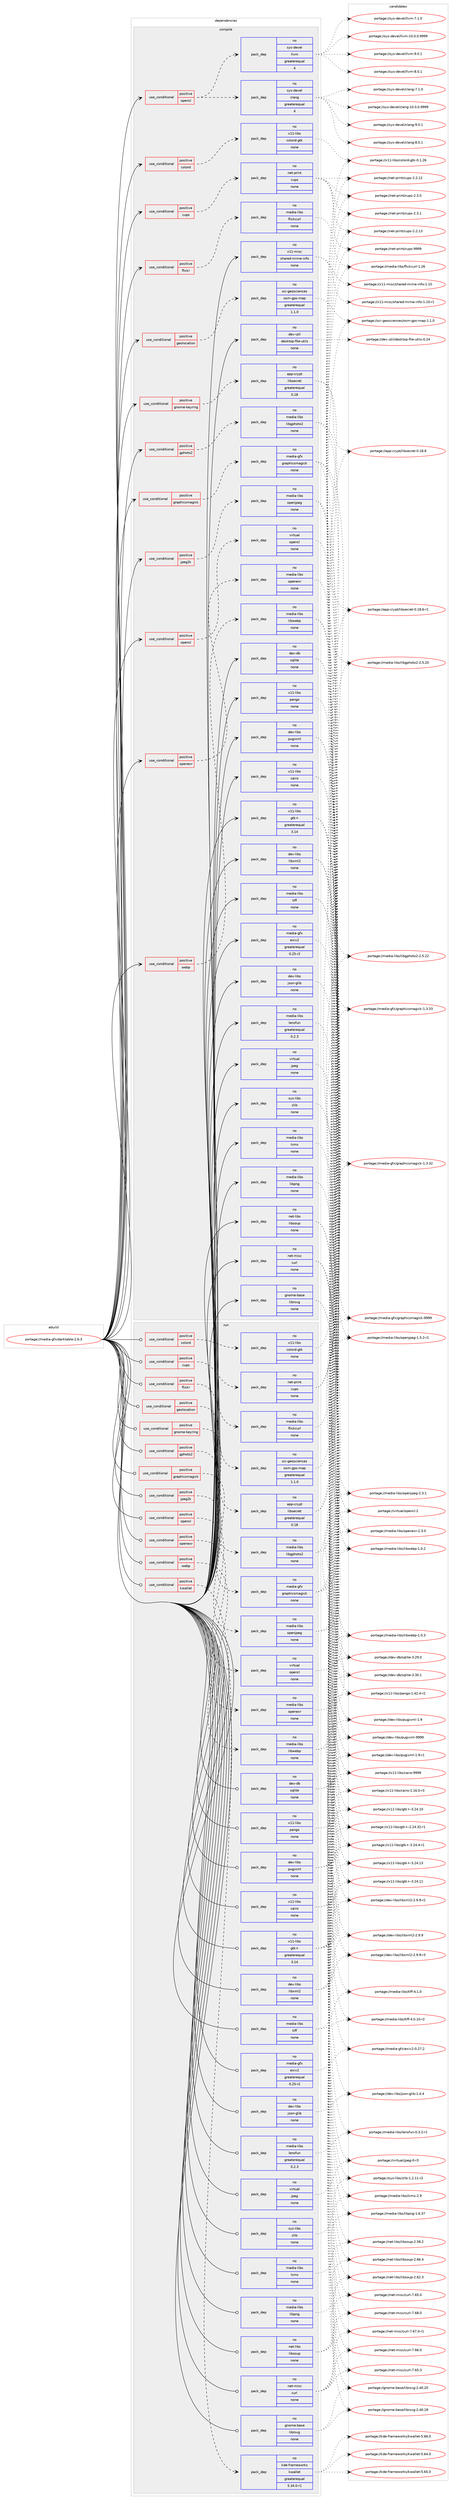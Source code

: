 digraph prolog {

# *************
# Graph options
# *************

newrank=true;
concentrate=true;
compound=true;
graph [rankdir=LR,fontname=Helvetica,fontsize=10,ranksep=1.5];#, ranksep=2.5, nodesep=0.2];
edge  [arrowhead=vee];
node  [fontname=Helvetica,fontsize=10];

# **********
# The ebuild
# **********

subgraph cluster_leftcol {
color=gray;
rank=same;
label=<<i>ebuild</i>>;
id [label="portage://media-gfx/darktable-2.6.3", color=red, width=4, href="../media-gfx/darktable-2.6.3.svg"];
}

# ****************
# The dependencies
# ****************

subgraph cluster_midcol {
color=gray;
label=<<i>dependencies</i>>;
subgraph cluster_compile {
fillcolor="#eeeeee";
style=filled;
label=<<i>compile</i>>;
subgraph cond51896 {
dependency226321 [label=<<TABLE BORDER="0" CELLBORDER="1" CELLSPACING="0" CELLPADDING="4"><TR><TD ROWSPAN="3" CELLPADDING="10">use_conditional</TD></TR><TR><TD>positive</TD></TR><TR><TD>colord</TD></TR></TABLE>>, shape=none, color=red];
subgraph pack170991 {
dependency226322 [label=<<TABLE BORDER="0" CELLBORDER="1" CELLSPACING="0" CELLPADDING="4" WIDTH="220"><TR><TD ROWSPAN="6" CELLPADDING="30">pack_dep</TD></TR><TR><TD WIDTH="110">no</TD></TR><TR><TD>x11-libs</TD></TR><TR><TD>colord-gtk</TD></TR><TR><TD>none</TD></TR><TR><TD></TD></TR></TABLE>>, shape=none, color=blue];
}
dependency226321:e -> dependency226322:w [weight=20,style="dashed",arrowhead="vee"];
}
id:e -> dependency226321:w [weight=20,style="solid",arrowhead="vee"];
subgraph cond51897 {
dependency226323 [label=<<TABLE BORDER="0" CELLBORDER="1" CELLSPACING="0" CELLPADDING="4"><TR><TD ROWSPAN="3" CELLPADDING="10">use_conditional</TD></TR><TR><TD>positive</TD></TR><TR><TD>cups</TD></TR></TABLE>>, shape=none, color=red];
subgraph pack170992 {
dependency226324 [label=<<TABLE BORDER="0" CELLBORDER="1" CELLSPACING="0" CELLPADDING="4" WIDTH="220"><TR><TD ROWSPAN="6" CELLPADDING="30">pack_dep</TD></TR><TR><TD WIDTH="110">no</TD></TR><TR><TD>net-print</TD></TR><TR><TD>cups</TD></TR><TR><TD>none</TD></TR><TR><TD></TD></TR></TABLE>>, shape=none, color=blue];
}
dependency226323:e -> dependency226324:w [weight=20,style="dashed",arrowhead="vee"];
}
id:e -> dependency226323:w [weight=20,style="solid",arrowhead="vee"];
subgraph cond51898 {
dependency226325 [label=<<TABLE BORDER="0" CELLBORDER="1" CELLSPACING="0" CELLPADDING="4"><TR><TD ROWSPAN="3" CELLPADDING="10">use_conditional</TD></TR><TR><TD>positive</TD></TR><TR><TD>flickr</TD></TR></TABLE>>, shape=none, color=red];
subgraph pack170993 {
dependency226326 [label=<<TABLE BORDER="0" CELLBORDER="1" CELLSPACING="0" CELLPADDING="4" WIDTH="220"><TR><TD ROWSPAN="6" CELLPADDING="30">pack_dep</TD></TR><TR><TD WIDTH="110">no</TD></TR><TR><TD>media-libs</TD></TR><TR><TD>flickcurl</TD></TR><TR><TD>none</TD></TR><TR><TD></TD></TR></TABLE>>, shape=none, color=blue];
}
dependency226325:e -> dependency226326:w [weight=20,style="dashed",arrowhead="vee"];
}
id:e -> dependency226325:w [weight=20,style="solid",arrowhead="vee"];
subgraph cond51899 {
dependency226327 [label=<<TABLE BORDER="0" CELLBORDER="1" CELLSPACING="0" CELLPADDING="4"><TR><TD ROWSPAN="3" CELLPADDING="10">use_conditional</TD></TR><TR><TD>positive</TD></TR><TR><TD>geolocation</TD></TR></TABLE>>, shape=none, color=red];
subgraph pack170994 {
dependency226328 [label=<<TABLE BORDER="0" CELLBORDER="1" CELLSPACING="0" CELLPADDING="4" WIDTH="220"><TR><TD ROWSPAN="6" CELLPADDING="30">pack_dep</TD></TR><TR><TD WIDTH="110">no</TD></TR><TR><TD>sci-geosciences</TD></TR><TR><TD>osm-gps-map</TD></TR><TR><TD>greaterequal</TD></TR><TR><TD>1.1.0</TD></TR></TABLE>>, shape=none, color=blue];
}
dependency226327:e -> dependency226328:w [weight=20,style="dashed",arrowhead="vee"];
}
id:e -> dependency226327:w [weight=20,style="solid",arrowhead="vee"];
subgraph cond51900 {
dependency226329 [label=<<TABLE BORDER="0" CELLBORDER="1" CELLSPACING="0" CELLPADDING="4"><TR><TD ROWSPAN="3" CELLPADDING="10">use_conditional</TD></TR><TR><TD>positive</TD></TR><TR><TD>gnome-keyring</TD></TR></TABLE>>, shape=none, color=red];
subgraph pack170995 {
dependency226330 [label=<<TABLE BORDER="0" CELLBORDER="1" CELLSPACING="0" CELLPADDING="4" WIDTH="220"><TR><TD ROWSPAN="6" CELLPADDING="30">pack_dep</TD></TR><TR><TD WIDTH="110">no</TD></TR><TR><TD>app-crypt</TD></TR><TR><TD>libsecret</TD></TR><TR><TD>greaterequal</TD></TR><TR><TD>0.18</TD></TR></TABLE>>, shape=none, color=blue];
}
dependency226329:e -> dependency226330:w [weight=20,style="dashed",arrowhead="vee"];
}
id:e -> dependency226329:w [weight=20,style="solid",arrowhead="vee"];
subgraph cond51901 {
dependency226331 [label=<<TABLE BORDER="0" CELLBORDER="1" CELLSPACING="0" CELLPADDING="4"><TR><TD ROWSPAN="3" CELLPADDING="10">use_conditional</TD></TR><TR><TD>positive</TD></TR><TR><TD>gphoto2</TD></TR></TABLE>>, shape=none, color=red];
subgraph pack170996 {
dependency226332 [label=<<TABLE BORDER="0" CELLBORDER="1" CELLSPACING="0" CELLPADDING="4" WIDTH="220"><TR><TD ROWSPAN="6" CELLPADDING="30">pack_dep</TD></TR><TR><TD WIDTH="110">no</TD></TR><TR><TD>media-libs</TD></TR><TR><TD>libgphoto2</TD></TR><TR><TD>none</TD></TR><TR><TD></TD></TR></TABLE>>, shape=none, color=blue];
}
dependency226331:e -> dependency226332:w [weight=20,style="dashed",arrowhead="vee"];
}
id:e -> dependency226331:w [weight=20,style="solid",arrowhead="vee"];
subgraph cond51902 {
dependency226333 [label=<<TABLE BORDER="0" CELLBORDER="1" CELLSPACING="0" CELLPADDING="4"><TR><TD ROWSPAN="3" CELLPADDING="10">use_conditional</TD></TR><TR><TD>positive</TD></TR><TR><TD>graphicsmagick</TD></TR></TABLE>>, shape=none, color=red];
subgraph pack170997 {
dependency226334 [label=<<TABLE BORDER="0" CELLBORDER="1" CELLSPACING="0" CELLPADDING="4" WIDTH="220"><TR><TD ROWSPAN="6" CELLPADDING="30">pack_dep</TD></TR><TR><TD WIDTH="110">no</TD></TR><TR><TD>media-gfx</TD></TR><TR><TD>graphicsmagick</TD></TR><TR><TD>none</TD></TR><TR><TD></TD></TR></TABLE>>, shape=none, color=blue];
}
dependency226333:e -> dependency226334:w [weight=20,style="dashed",arrowhead="vee"];
}
id:e -> dependency226333:w [weight=20,style="solid",arrowhead="vee"];
subgraph cond51903 {
dependency226335 [label=<<TABLE BORDER="0" CELLBORDER="1" CELLSPACING="0" CELLPADDING="4"><TR><TD ROWSPAN="3" CELLPADDING="10">use_conditional</TD></TR><TR><TD>positive</TD></TR><TR><TD>jpeg2k</TD></TR></TABLE>>, shape=none, color=red];
subgraph pack170998 {
dependency226336 [label=<<TABLE BORDER="0" CELLBORDER="1" CELLSPACING="0" CELLPADDING="4" WIDTH="220"><TR><TD ROWSPAN="6" CELLPADDING="30">pack_dep</TD></TR><TR><TD WIDTH="110">no</TD></TR><TR><TD>media-libs</TD></TR><TR><TD>openjpeg</TD></TR><TR><TD>none</TD></TR><TR><TD></TD></TR></TABLE>>, shape=none, color=blue];
}
dependency226335:e -> dependency226336:w [weight=20,style="dashed",arrowhead="vee"];
}
id:e -> dependency226335:w [weight=20,style="solid",arrowhead="vee"];
subgraph cond51904 {
dependency226337 [label=<<TABLE BORDER="0" CELLBORDER="1" CELLSPACING="0" CELLPADDING="4"><TR><TD ROWSPAN="3" CELLPADDING="10">use_conditional</TD></TR><TR><TD>positive</TD></TR><TR><TD>opencl</TD></TR></TABLE>>, shape=none, color=red];
subgraph pack170999 {
dependency226338 [label=<<TABLE BORDER="0" CELLBORDER="1" CELLSPACING="0" CELLPADDING="4" WIDTH="220"><TR><TD ROWSPAN="6" CELLPADDING="30">pack_dep</TD></TR><TR><TD WIDTH="110">no</TD></TR><TR><TD>sys-devel</TD></TR><TR><TD>clang</TD></TR><TR><TD>greaterequal</TD></TR><TR><TD>4</TD></TR></TABLE>>, shape=none, color=blue];
}
dependency226337:e -> dependency226338:w [weight=20,style="dashed",arrowhead="vee"];
subgraph pack171000 {
dependency226339 [label=<<TABLE BORDER="0" CELLBORDER="1" CELLSPACING="0" CELLPADDING="4" WIDTH="220"><TR><TD ROWSPAN="6" CELLPADDING="30">pack_dep</TD></TR><TR><TD WIDTH="110">no</TD></TR><TR><TD>sys-devel</TD></TR><TR><TD>llvm</TD></TR><TR><TD>greaterequal</TD></TR><TR><TD>4</TD></TR></TABLE>>, shape=none, color=blue];
}
dependency226337:e -> dependency226339:w [weight=20,style="dashed",arrowhead="vee"];
}
id:e -> dependency226337:w [weight=20,style="solid",arrowhead="vee"];
subgraph cond51905 {
dependency226340 [label=<<TABLE BORDER="0" CELLBORDER="1" CELLSPACING="0" CELLPADDING="4"><TR><TD ROWSPAN="3" CELLPADDING="10">use_conditional</TD></TR><TR><TD>positive</TD></TR><TR><TD>opencl</TD></TR></TABLE>>, shape=none, color=red];
subgraph pack171001 {
dependency226341 [label=<<TABLE BORDER="0" CELLBORDER="1" CELLSPACING="0" CELLPADDING="4" WIDTH="220"><TR><TD ROWSPAN="6" CELLPADDING="30">pack_dep</TD></TR><TR><TD WIDTH="110">no</TD></TR><TR><TD>virtual</TD></TR><TR><TD>opencl</TD></TR><TR><TD>none</TD></TR><TR><TD></TD></TR></TABLE>>, shape=none, color=blue];
}
dependency226340:e -> dependency226341:w [weight=20,style="dashed",arrowhead="vee"];
}
id:e -> dependency226340:w [weight=20,style="solid",arrowhead="vee"];
subgraph cond51906 {
dependency226342 [label=<<TABLE BORDER="0" CELLBORDER="1" CELLSPACING="0" CELLPADDING="4"><TR><TD ROWSPAN="3" CELLPADDING="10">use_conditional</TD></TR><TR><TD>positive</TD></TR><TR><TD>openexr</TD></TR></TABLE>>, shape=none, color=red];
subgraph pack171002 {
dependency226343 [label=<<TABLE BORDER="0" CELLBORDER="1" CELLSPACING="0" CELLPADDING="4" WIDTH="220"><TR><TD ROWSPAN="6" CELLPADDING="30">pack_dep</TD></TR><TR><TD WIDTH="110">no</TD></TR><TR><TD>media-libs</TD></TR><TR><TD>openexr</TD></TR><TR><TD>none</TD></TR><TR><TD></TD></TR></TABLE>>, shape=none, color=blue];
}
dependency226342:e -> dependency226343:w [weight=20,style="dashed",arrowhead="vee"];
}
id:e -> dependency226342:w [weight=20,style="solid",arrowhead="vee"];
subgraph cond51907 {
dependency226344 [label=<<TABLE BORDER="0" CELLBORDER="1" CELLSPACING="0" CELLPADDING="4"><TR><TD ROWSPAN="3" CELLPADDING="10">use_conditional</TD></TR><TR><TD>positive</TD></TR><TR><TD>webp</TD></TR></TABLE>>, shape=none, color=red];
subgraph pack171003 {
dependency226345 [label=<<TABLE BORDER="0" CELLBORDER="1" CELLSPACING="0" CELLPADDING="4" WIDTH="220"><TR><TD ROWSPAN="6" CELLPADDING="30">pack_dep</TD></TR><TR><TD WIDTH="110">no</TD></TR><TR><TD>media-libs</TD></TR><TR><TD>libwebp</TD></TR><TR><TD>none</TD></TR><TR><TD></TD></TR></TABLE>>, shape=none, color=blue];
}
dependency226344:e -> dependency226345:w [weight=20,style="dashed",arrowhead="vee"];
}
id:e -> dependency226344:w [weight=20,style="solid",arrowhead="vee"];
subgraph pack171004 {
dependency226346 [label=<<TABLE BORDER="0" CELLBORDER="1" CELLSPACING="0" CELLPADDING="4" WIDTH="220"><TR><TD ROWSPAN="6" CELLPADDING="30">pack_dep</TD></TR><TR><TD WIDTH="110">no</TD></TR><TR><TD>dev-db</TD></TR><TR><TD>sqlite</TD></TR><TR><TD>none</TD></TR><TR><TD></TD></TR></TABLE>>, shape=none, color=blue];
}
id:e -> dependency226346:w [weight=20,style="solid",arrowhead="vee"];
subgraph pack171005 {
dependency226347 [label=<<TABLE BORDER="0" CELLBORDER="1" CELLSPACING="0" CELLPADDING="4" WIDTH="220"><TR><TD ROWSPAN="6" CELLPADDING="30">pack_dep</TD></TR><TR><TD WIDTH="110">no</TD></TR><TR><TD>dev-libs</TD></TR><TR><TD>json-glib</TD></TR><TR><TD>none</TD></TR><TR><TD></TD></TR></TABLE>>, shape=none, color=blue];
}
id:e -> dependency226347:w [weight=20,style="solid",arrowhead="vee"];
subgraph pack171006 {
dependency226348 [label=<<TABLE BORDER="0" CELLBORDER="1" CELLSPACING="0" CELLPADDING="4" WIDTH="220"><TR><TD ROWSPAN="6" CELLPADDING="30">pack_dep</TD></TR><TR><TD WIDTH="110">no</TD></TR><TR><TD>dev-libs</TD></TR><TR><TD>libxml2</TD></TR><TR><TD>none</TD></TR><TR><TD></TD></TR></TABLE>>, shape=none, color=blue];
}
id:e -> dependency226348:w [weight=20,style="solid",arrowhead="vee"];
subgraph pack171007 {
dependency226349 [label=<<TABLE BORDER="0" CELLBORDER="1" CELLSPACING="0" CELLPADDING="4" WIDTH="220"><TR><TD ROWSPAN="6" CELLPADDING="30">pack_dep</TD></TR><TR><TD WIDTH="110">no</TD></TR><TR><TD>dev-libs</TD></TR><TR><TD>pugixml</TD></TR><TR><TD>none</TD></TR><TR><TD></TD></TR></TABLE>>, shape=none, color=blue];
}
id:e -> dependency226349:w [weight=20,style="solid",arrowhead="vee"];
subgraph pack171008 {
dependency226350 [label=<<TABLE BORDER="0" CELLBORDER="1" CELLSPACING="0" CELLPADDING="4" WIDTH="220"><TR><TD ROWSPAN="6" CELLPADDING="30">pack_dep</TD></TR><TR><TD WIDTH="110">no</TD></TR><TR><TD>dev-util</TD></TR><TR><TD>desktop-file-utils</TD></TR><TR><TD>none</TD></TR><TR><TD></TD></TR></TABLE>>, shape=none, color=blue];
}
id:e -> dependency226350:w [weight=20,style="solid",arrowhead="vee"];
subgraph pack171009 {
dependency226351 [label=<<TABLE BORDER="0" CELLBORDER="1" CELLSPACING="0" CELLPADDING="4" WIDTH="220"><TR><TD ROWSPAN="6" CELLPADDING="30">pack_dep</TD></TR><TR><TD WIDTH="110">no</TD></TR><TR><TD>gnome-base</TD></TR><TR><TD>librsvg</TD></TR><TR><TD>none</TD></TR><TR><TD></TD></TR></TABLE>>, shape=none, color=blue];
}
id:e -> dependency226351:w [weight=20,style="solid",arrowhead="vee"];
subgraph pack171010 {
dependency226352 [label=<<TABLE BORDER="0" CELLBORDER="1" CELLSPACING="0" CELLPADDING="4" WIDTH="220"><TR><TD ROWSPAN="6" CELLPADDING="30">pack_dep</TD></TR><TR><TD WIDTH="110">no</TD></TR><TR><TD>media-gfx</TD></TR><TR><TD>exiv2</TD></TR><TR><TD>greaterequal</TD></TR><TR><TD>0.25-r2</TD></TR></TABLE>>, shape=none, color=blue];
}
id:e -> dependency226352:w [weight=20,style="solid",arrowhead="vee"];
subgraph pack171011 {
dependency226353 [label=<<TABLE BORDER="0" CELLBORDER="1" CELLSPACING="0" CELLPADDING="4" WIDTH="220"><TR><TD ROWSPAN="6" CELLPADDING="30">pack_dep</TD></TR><TR><TD WIDTH="110">no</TD></TR><TR><TD>media-libs</TD></TR><TR><TD>lcms</TD></TR><TR><TD>none</TD></TR><TR><TD></TD></TR></TABLE>>, shape=none, color=blue];
}
id:e -> dependency226353:w [weight=20,style="solid",arrowhead="vee"];
subgraph pack171012 {
dependency226354 [label=<<TABLE BORDER="0" CELLBORDER="1" CELLSPACING="0" CELLPADDING="4" WIDTH="220"><TR><TD ROWSPAN="6" CELLPADDING="30">pack_dep</TD></TR><TR><TD WIDTH="110">no</TD></TR><TR><TD>media-libs</TD></TR><TR><TD>lensfun</TD></TR><TR><TD>greaterequal</TD></TR><TR><TD>0.2.3</TD></TR></TABLE>>, shape=none, color=blue];
}
id:e -> dependency226354:w [weight=20,style="solid",arrowhead="vee"];
subgraph pack171013 {
dependency226355 [label=<<TABLE BORDER="0" CELLBORDER="1" CELLSPACING="0" CELLPADDING="4" WIDTH="220"><TR><TD ROWSPAN="6" CELLPADDING="30">pack_dep</TD></TR><TR><TD WIDTH="110">no</TD></TR><TR><TD>media-libs</TD></TR><TR><TD>libpng</TD></TR><TR><TD>none</TD></TR><TR><TD></TD></TR></TABLE>>, shape=none, color=blue];
}
id:e -> dependency226355:w [weight=20,style="solid",arrowhead="vee"];
subgraph pack171014 {
dependency226356 [label=<<TABLE BORDER="0" CELLBORDER="1" CELLSPACING="0" CELLPADDING="4" WIDTH="220"><TR><TD ROWSPAN="6" CELLPADDING="30">pack_dep</TD></TR><TR><TD WIDTH="110">no</TD></TR><TR><TD>media-libs</TD></TR><TR><TD>tiff</TD></TR><TR><TD>none</TD></TR><TR><TD></TD></TR></TABLE>>, shape=none, color=blue];
}
id:e -> dependency226356:w [weight=20,style="solid",arrowhead="vee"];
subgraph pack171015 {
dependency226357 [label=<<TABLE BORDER="0" CELLBORDER="1" CELLSPACING="0" CELLPADDING="4" WIDTH="220"><TR><TD ROWSPAN="6" CELLPADDING="30">pack_dep</TD></TR><TR><TD WIDTH="110">no</TD></TR><TR><TD>net-libs</TD></TR><TR><TD>libsoup</TD></TR><TR><TD>none</TD></TR><TR><TD></TD></TR></TABLE>>, shape=none, color=blue];
}
id:e -> dependency226357:w [weight=20,style="solid",arrowhead="vee"];
subgraph pack171016 {
dependency226358 [label=<<TABLE BORDER="0" CELLBORDER="1" CELLSPACING="0" CELLPADDING="4" WIDTH="220"><TR><TD ROWSPAN="6" CELLPADDING="30">pack_dep</TD></TR><TR><TD WIDTH="110">no</TD></TR><TR><TD>net-misc</TD></TR><TR><TD>curl</TD></TR><TR><TD>none</TD></TR><TR><TD></TD></TR></TABLE>>, shape=none, color=blue];
}
id:e -> dependency226358:w [weight=20,style="solid",arrowhead="vee"];
subgraph pack171017 {
dependency226359 [label=<<TABLE BORDER="0" CELLBORDER="1" CELLSPACING="0" CELLPADDING="4" WIDTH="220"><TR><TD ROWSPAN="6" CELLPADDING="30">pack_dep</TD></TR><TR><TD WIDTH="110">no</TD></TR><TR><TD>sys-libs</TD></TR><TR><TD>zlib</TD></TR><TR><TD>none</TD></TR><TR><TD></TD></TR></TABLE>>, shape=none, color=blue];
}
id:e -> dependency226359:w [weight=20,style="solid",arrowhead="vee"];
subgraph pack171018 {
dependency226360 [label=<<TABLE BORDER="0" CELLBORDER="1" CELLSPACING="0" CELLPADDING="4" WIDTH="220"><TR><TD ROWSPAN="6" CELLPADDING="30">pack_dep</TD></TR><TR><TD WIDTH="110">no</TD></TR><TR><TD>virtual</TD></TR><TR><TD>jpeg</TD></TR><TR><TD>none</TD></TR><TR><TD></TD></TR></TABLE>>, shape=none, color=blue];
}
id:e -> dependency226360:w [weight=20,style="solid",arrowhead="vee"];
subgraph pack171019 {
dependency226361 [label=<<TABLE BORDER="0" CELLBORDER="1" CELLSPACING="0" CELLPADDING="4" WIDTH="220"><TR><TD ROWSPAN="6" CELLPADDING="30">pack_dep</TD></TR><TR><TD WIDTH="110">no</TD></TR><TR><TD>x11-libs</TD></TR><TR><TD>cairo</TD></TR><TR><TD>none</TD></TR><TR><TD></TD></TR></TABLE>>, shape=none, color=blue];
}
id:e -> dependency226361:w [weight=20,style="solid",arrowhead="vee"];
subgraph pack171020 {
dependency226362 [label=<<TABLE BORDER="0" CELLBORDER="1" CELLSPACING="0" CELLPADDING="4" WIDTH="220"><TR><TD ROWSPAN="6" CELLPADDING="30">pack_dep</TD></TR><TR><TD WIDTH="110">no</TD></TR><TR><TD>x11-libs</TD></TR><TR><TD>gtk+</TD></TR><TR><TD>greaterequal</TD></TR><TR><TD>3.14</TD></TR></TABLE>>, shape=none, color=blue];
}
id:e -> dependency226362:w [weight=20,style="solid",arrowhead="vee"];
subgraph pack171021 {
dependency226363 [label=<<TABLE BORDER="0" CELLBORDER="1" CELLSPACING="0" CELLPADDING="4" WIDTH="220"><TR><TD ROWSPAN="6" CELLPADDING="30">pack_dep</TD></TR><TR><TD WIDTH="110">no</TD></TR><TR><TD>x11-libs</TD></TR><TR><TD>pango</TD></TR><TR><TD>none</TD></TR><TR><TD></TD></TR></TABLE>>, shape=none, color=blue];
}
id:e -> dependency226363:w [weight=20,style="solid",arrowhead="vee"];
subgraph pack171022 {
dependency226364 [label=<<TABLE BORDER="0" CELLBORDER="1" CELLSPACING="0" CELLPADDING="4" WIDTH="220"><TR><TD ROWSPAN="6" CELLPADDING="30">pack_dep</TD></TR><TR><TD WIDTH="110">no</TD></TR><TR><TD>x11-misc</TD></TR><TR><TD>shared-mime-info</TD></TR><TR><TD>none</TD></TR><TR><TD></TD></TR></TABLE>>, shape=none, color=blue];
}
id:e -> dependency226364:w [weight=20,style="solid",arrowhead="vee"];
}
subgraph cluster_compileandrun {
fillcolor="#eeeeee";
style=filled;
label=<<i>compile and run</i>>;
}
subgraph cluster_run {
fillcolor="#eeeeee";
style=filled;
label=<<i>run</i>>;
subgraph cond51908 {
dependency226365 [label=<<TABLE BORDER="0" CELLBORDER="1" CELLSPACING="0" CELLPADDING="4"><TR><TD ROWSPAN="3" CELLPADDING="10">use_conditional</TD></TR><TR><TD>positive</TD></TR><TR><TD>colord</TD></TR></TABLE>>, shape=none, color=red];
subgraph pack171023 {
dependency226366 [label=<<TABLE BORDER="0" CELLBORDER="1" CELLSPACING="0" CELLPADDING="4" WIDTH="220"><TR><TD ROWSPAN="6" CELLPADDING="30">pack_dep</TD></TR><TR><TD WIDTH="110">no</TD></TR><TR><TD>x11-libs</TD></TR><TR><TD>colord-gtk</TD></TR><TR><TD>none</TD></TR><TR><TD></TD></TR></TABLE>>, shape=none, color=blue];
}
dependency226365:e -> dependency226366:w [weight=20,style="dashed",arrowhead="vee"];
}
id:e -> dependency226365:w [weight=20,style="solid",arrowhead="odot"];
subgraph cond51909 {
dependency226367 [label=<<TABLE BORDER="0" CELLBORDER="1" CELLSPACING="0" CELLPADDING="4"><TR><TD ROWSPAN="3" CELLPADDING="10">use_conditional</TD></TR><TR><TD>positive</TD></TR><TR><TD>cups</TD></TR></TABLE>>, shape=none, color=red];
subgraph pack171024 {
dependency226368 [label=<<TABLE BORDER="0" CELLBORDER="1" CELLSPACING="0" CELLPADDING="4" WIDTH="220"><TR><TD ROWSPAN="6" CELLPADDING="30">pack_dep</TD></TR><TR><TD WIDTH="110">no</TD></TR><TR><TD>net-print</TD></TR><TR><TD>cups</TD></TR><TR><TD>none</TD></TR><TR><TD></TD></TR></TABLE>>, shape=none, color=blue];
}
dependency226367:e -> dependency226368:w [weight=20,style="dashed",arrowhead="vee"];
}
id:e -> dependency226367:w [weight=20,style="solid",arrowhead="odot"];
subgraph cond51910 {
dependency226369 [label=<<TABLE BORDER="0" CELLBORDER="1" CELLSPACING="0" CELLPADDING="4"><TR><TD ROWSPAN="3" CELLPADDING="10">use_conditional</TD></TR><TR><TD>positive</TD></TR><TR><TD>flickr</TD></TR></TABLE>>, shape=none, color=red];
subgraph pack171025 {
dependency226370 [label=<<TABLE BORDER="0" CELLBORDER="1" CELLSPACING="0" CELLPADDING="4" WIDTH="220"><TR><TD ROWSPAN="6" CELLPADDING="30">pack_dep</TD></TR><TR><TD WIDTH="110">no</TD></TR><TR><TD>media-libs</TD></TR><TR><TD>flickcurl</TD></TR><TR><TD>none</TD></TR><TR><TD></TD></TR></TABLE>>, shape=none, color=blue];
}
dependency226369:e -> dependency226370:w [weight=20,style="dashed",arrowhead="vee"];
}
id:e -> dependency226369:w [weight=20,style="solid",arrowhead="odot"];
subgraph cond51911 {
dependency226371 [label=<<TABLE BORDER="0" CELLBORDER="1" CELLSPACING="0" CELLPADDING="4"><TR><TD ROWSPAN="3" CELLPADDING="10">use_conditional</TD></TR><TR><TD>positive</TD></TR><TR><TD>geolocation</TD></TR></TABLE>>, shape=none, color=red];
subgraph pack171026 {
dependency226372 [label=<<TABLE BORDER="0" CELLBORDER="1" CELLSPACING="0" CELLPADDING="4" WIDTH="220"><TR><TD ROWSPAN="6" CELLPADDING="30">pack_dep</TD></TR><TR><TD WIDTH="110">no</TD></TR><TR><TD>sci-geosciences</TD></TR><TR><TD>osm-gps-map</TD></TR><TR><TD>greaterequal</TD></TR><TR><TD>1.1.0</TD></TR></TABLE>>, shape=none, color=blue];
}
dependency226371:e -> dependency226372:w [weight=20,style="dashed",arrowhead="vee"];
}
id:e -> dependency226371:w [weight=20,style="solid",arrowhead="odot"];
subgraph cond51912 {
dependency226373 [label=<<TABLE BORDER="0" CELLBORDER="1" CELLSPACING="0" CELLPADDING="4"><TR><TD ROWSPAN="3" CELLPADDING="10">use_conditional</TD></TR><TR><TD>positive</TD></TR><TR><TD>gnome-keyring</TD></TR></TABLE>>, shape=none, color=red];
subgraph pack171027 {
dependency226374 [label=<<TABLE BORDER="0" CELLBORDER="1" CELLSPACING="0" CELLPADDING="4" WIDTH="220"><TR><TD ROWSPAN="6" CELLPADDING="30">pack_dep</TD></TR><TR><TD WIDTH="110">no</TD></TR><TR><TD>app-crypt</TD></TR><TR><TD>libsecret</TD></TR><TR><TD>greaterequal</TD></TR><TR><TD>0.18</TD></TR></TABLE>>, shape=none, color=blue];
}
dependency226373:e -> dependency226374:w [weight=20,style="dashed",arrowhead="vee"];
}
id:e -> dependency226373:w [weight=20,style="solid",arrowhead="odot"];
subgraph cond51913 {
dependency226375 [label=<<TABLE BORDER="0" CELLBORDER="1" CELLSPACING="0" CELLPADDING="4"><TR><TD ROWSPAN="3" CELLPADDING="10">use_conditional</TD></TR><TR><TD>positive</TD></TR><TR><TD>gphoto2</TD></TR></TABLE>>, shape=none, color=red];
subgraph pack171028 {
dependency226376 [label=<<TABLE BORDER="0" CELLBORDER="1" CELLSPACING="0" CELLPADDING="4" WIDTH="220"><TR><TD ROWSPAN="6" CELLPADDING="30">pack_dep</TD></TR><TR><TD WIDTH="110">no</TD></TR><TR><TD>media-libs</TD></TR><TR><TD>libgphoto2</TD></TR><TR><TD>none</TD></TR><TR><TD></TD></TR></TABLE>>, shape=none, color=blue];
}
dependency226375:e -> dependency226376:w [weight=20,style="dashed",arrowhead="vee"];
}
id:e -> dependency226375:w [weight=20,style="solid",arrowhead="odot"];
subgraph cond51914 {
dependency226377 [label=<<TABLE BORDER="0" CELLBORDER="1" CELLSPACING="0" CELLPADDING="4"><TR><TD ROWSPAN="3" CELLPADDING="10">use_conditional</TD></TR><TR><TD>positive</TD></TR><TR><TD>graphicsmagick</TD></TR></TABLE>>, shape=none, color=red];
subgraph pack171029 {
dependency226378 [label=<<TABLE BORDER="0" CELLBORDER="1" CELLSPACING="0" CELLPADDING="4" WIDTH="220"><TR><TD ROWSPAN="6" CELLPADDING="30">pack_dep</TD></TR><TR><TD WIDTH="110">no</TD></TR><TR><TD>media-gfx</TD></TR><TR><TD>graphicsmagick</TD></TR><TR><TD>none</TD></TR><TR><TD></TD></TR></TABLE>>, shape=none, color=blue];
}
dependency226377:e -> dependency226378:w [weight=20,style="dashed",arrowhead="vee"];
}
id:e -> dependency226377:w [weight=20,style="solid",arrowhead="odot"];
subgraph cond51915 {
dependency226379 [label=<<TABLE BORDER="0" CELLBORDER="1" CELLSPACING="0" CELLPADDING="4"><TR><TD ROWSPAN="3" CELLPADDING="10">use_conditional</TD></TR><TR><TD>positive</TD></TR><TR><TD>jpeg2k</TD></TR></TABLE>>, shape=none, color=red];
subgraph pack171030 {
dependency226380 [label=<<TABLE BORDER="0" CELLBORDER="1" CELLSPACING="0" CELLPADDING="4" WIDTH="220"><TR><TD ROWSPAN="6" CELLPADDING="30">pack_dep</TD></TR><TR><TD WIDTH="110">no</TD></TR><TR><TD>media-libs</TD></TR><TR><TD>openjpeg</TD></TR><TR><TD>none</TD></TR><TR><TD></TD></TR></TABLE>>, shape=none, color=blue];
}
dependency226379:e -> dependency226380:w [weight=20,style="dashed",arrowhead="vee"];
}
id:e -> dependency226379:w [weight=20,style="solid",arrowhead="odot"];
subgraph cond51916 {
dependency226381 [label=<<TABLE BORDER="0" CELLBORDER="1" CELLSPACING="0" CELLPADDING="4"><TR><TD ROWSPAN="3" CELLPADDING="10">use_conditional</TD></TR><TR><TD>positive</TD></TR><TR><TD>kwallet</TD></TR></TABLE>>, shape=none, color=red];
subgraph pack171031 {
dependency226382 [label=<<TABLE BORDER="0" CELLBORDER="1" CELLSPACING="0" CELLPADDING="4" WIDTH="220"><TR><TD ROWSPAN="6" CELLPADDING="30">pack_dep</TD></TR><TR><TD WIDTH="110">no</TD></TR><TR><TD>kde-frameworks</TD></TR><TR><TD>kwallet</TD></TR><TR><TD>greaterequal</TD></TR><TR><TD>5.34.0-r1</TD></TR></TABLE>>, shape=none, color=blue];
}
dependency226381:e -> dependency226382:w [weight=20,style="dashed",arrowhead="vee"];
}
id:e -> dependency226381:w [weight=20,style="solid",arrowhead="odot"];
subgraph cond51917 {
dependency226383 [label=<<TABLE BORDER="0" CELLBORDER="1" CELLSPACING="0" CELLPADDING="4"><TR><TD ROWSPAN="3" CELLPADDING="10">use_conditional</TD></TR><TR><TD>positive</TD></TR><TR><TD>opencl</TD></TR></TABLE>>, shape=none, color=red];
subgraph pack171032 {
dependency226384 [label=<<TABLE BORDER="0" CELLBORDER="1" CELLSPACING="0" CELLPADDING="4" WIDTH="220"><TR><TD ROWSPAN="6" CELLPADDING="30">pack_dep</TD></TR><TR><TD WIDTH="110">no</TD></TR><TR><TD>virtual</TD></TR><TR><TD>opencl</TD></TR><TR><TD>none</TD></TR><TR><TD></TD></TR></TABLE>>, shape=none, color=blue];
}
dependency226383:e -> dependency226384:w [weight=20,style="dashed",arrowhead="vee"];
}
id:e -> dependency226383:w [weight=20,style="solid",arrowhead="odot"];
subgraph cond51918 {
dependency226385 [label=<<TABLE BORDER="0" CELLBORDER="1" CELLSPACING="0" CELLPADDING="4"><TR><TD ROWSPAN="3" CELLPADDING="10">use_conditional</TD></TR><TR><TD>positive</TD></TR><TR><TD>openexr</TD></TR></TABLE>>, shape=none, color=red];
subgraph pack171033 {
dependency226386 [label=<<TABLE BORDER="0" CELLBORDER="1" CELLSPACING="0" CELLPADDING="4" WIDTH="220"><TR><TD ROWSPAN="6" CELLPADDING="30">pack_dep</TD></TR><TR><TD WIDTH="110">no</TD></TR><TR><TD>media-libs</TD></TR><TR><TD>openexr</TD></TR><TR><TD>none</TD></TR><TR><TD></TD></TR></TABLE>>, shape=none, color=blue];
}
dependency226385:e -> dependency226386:w [weight=20,style="dashed",arrowhead="vee"];
}
id:e -> dependency226385:w [weight=20,style="solid",arrowhead="odot"];
subgraph cond51919 {
dependency226387 [label=<<TABLE BORDER="0" CELLBORDER="1" CELLSPACING="0" CELLPADDING="4"><TR><TD ROWSPAN="3" CELLPADDING="10">use_conditional</TD></TR><TR><TD>positive</TD></TR><TR><TD>webp</TD></TR></TABLE>>, shape=none, color=red];
subgraph pack171034 {
dependency226388 [label=<<TABLE BORDER="0" CELLBORDER="1" CELLSPACING="0" CELLPADDING="4" WIDTH="220"><TR><TD ROWSPAN="6" CELLPADDING="30">pack_dep</TD></TR><TR><TD WIDTH="110">no</TD></TR><TR><TD>media-libs</TD></TR><TR><TD>libwebp</TD></TR><TR><TD>none</TD></TR><TR><TD></TD></TR></TABLE>>, shape=none, color=blue];
}
dependency226387:e -> dependency226388:w [weight=20,style="dashed",arrowhead="vee"];
}
id:e -> dependency226387:w [weight=20,style="solid",arrowhead="odot"];
subgraph pack171035 {
dependency226389 [label=<<TABLE BORDER="0" CELLBORDER="1" CELLSPACING="0" CELLPADDING="4" WIDTH="220"><TR><TD ROWSPAN="6" CELLPADDING="30">pack_dep</TD></TR><TR><TD WIDTH="110">no</TD></TR><TR><TD>dev-db</TD></TR><TR><TD>sqlite</TD></TR><TR><TD>none</TD></TR><TR><TD></TD></TR></TABLE>>, shape=none, color=blue];
}
id:e -> dependency226389:w [weight=20,style="solid",arrowhead="odot"];
subgraph pack171036 {
dependency226390 [label=<<TABLE BORDER="0" CELLBORDER="1" CELLSPACING="0" CELLPADDING="4" WIDTH="220"><TR><TD ROWSPAN="6" CELLPADDING="30">pack_dep</TD></TR><TR><TD WIDTH="110">no</TD></TR><TR><TD>dev-libs</TD></TR><TR><TD>json-glib</TD></TR><TR><TD>none</TD></TR><TR><TD></TD></TR></TABLE>>, shape=none, color=blue];
}
id:e -> dependency226390:w [weight=20,style="solid",arrowhead="odot"];
subgraph pack171037 {
dependency226391 [label=<<TABLE BORDER="0" CELLBORDER="1" CELLSPACING="0" CELLPADDING="4" WIDTH="220"><TR><TD ROWSPAN="6" CELLPADDING="30">pack_dep</TD></TR><TR><TD WIDTH="110">no</TD></TR><TR><TD>dev-libs</TD></TR><TR><TD>libxml2</TD></TR><TR><TD>none</TD></TR><TR><TD></TD></TR></TABLE>>, shape=none, color=blue];
}
id:e -> dependency226391:w [weight=20,style="solid",arrowhead="odot"];
subgraph pack171038 {
dependency226392 [label=<<TABLE BORDER="0" CELLBORDER="1" CELLSPACING="0" CELLPADDING="4" WIDTH="220"><TR><TD ROWSPAN="6" CELLPADDING="30">pack_dep</TD></TR><TR><TD WIDTH="110">no</TD></TR><TR><TD>dev-libs</TD></TR><TR><TD>pugixml</TD></TR><TR><TD>none</TD></TR><TR><TD></TD></TR></TABLE>>, shape=none, color=blue];
}
id:e -> dependency226392:w [weight=20,style="solid",arrowhead="odot"];
subgraph pack171039 {
dependency226393 [label=<<TABLE BORDER="0" CELLBORDER="1" CELLSPACING="0" CELLPADDING="4" WIDTH="220"><TR><TD ROWSPAN="6" CELLPADDING="30">pack_dep</TD></TR><TR><TD WIDTH="110">no</TD></TR><TR><TD>gnome-base</TD></TR><TR><TD>librsvg</TD></TR><TR><TD>none</TD></TR><TR><TD></TD></TR></TABLE>>, shape=none, color=blue];
}
id:e -> dependency226393:w [weight=20,style="solid",arrowhead="odot"];
subgraph pack171040 {
dependency226394 [label=<<TABLE BORDER="0" CELLBORDER="1" CELLSPACING="0" CELLPADDING="4" WIDTH="220"><TR><TD ROWSPAN="6" CELLPADDING="30">pack_dep</TD></TR><TR><TD WIDTH="110">no</TD></TR><TR><TD>media-gfx</TD></TR><TR><TD>exiv2</TD></TR><TR><TD>greaterequal</TD></TR><TR><TD>0.25-r2</TD></TR></TABLE>>, shape=none, color=blue];
}
id:e -> dependency226394:w [weight=20,style="solid",arrowhead="odot"];
subgraph pack171041 {
dependency226395 [label=<<TABLE BORDER="0" CELLBORDER="1" CELLSPACING="0" CELLPADDING="4" WIDTH="220"><TR><TD ROWSPAN="6" CELLPADDING="30">pack_dep</TD></TR><TR><TD WIDTH="110">no</TD></TR><TR><TD>media-libs</TD></TR><TR><TD>lcms</TD></TR><TR><TD>none</TD></TR><TR><TD></TD></TR></TABLE>>, shape=none, color=blue];
}
id:e -> dependency226395:w [weight=20,style="solid",arrowhead="odot"];
subgraph pack171042 {
dependency226396 [label=<<TABLE BORDER="0" CELLBORDER="1" CELLSPACING="0" CELLPADDING="4" WIDTH="220"><TR><TD ROWSPAN="6" CELLPADDING="30">pack_dep</TD></TR><TR><TD WIDTH="110">no</TD></TR><TR><TD>media-libs</TD></TR><TR><TD>lensfun</TD></TR><TR><TD>greaterequal</TD></TR><TR><TD>0.2.3</TD></TR></TABLE>>, shape=none, color=blue];
}
id:e -> dependency226396:w [weight=20,style="solid",arrowhead="odot"];
subgraph pack171043 {
dependency226397 [label=<<TABLE BORDER="0" CELLBORDER="1" CELLSPACING="0" CELLPADDING="4" WIDTH="220"><TR><TD ROWSPAN="6" CELLPADDING="30">pack_dep</TD></TR><TR><TD WIDTH="110">no</TD></TR><TR><TD>media-libs</TD></TR><TR><TD>libpng</TD></TR><TR><TD>none</TD></TR><TR><TD></TD></TR></TABLE>>, shape=none, color=blue];
}
id:e -> dependency226397:w [weight=20,style="solid",arrowhead="odot"];
subgraph pack171044 {
dependency226398 [label=<<TABLE BORDER="0" CELLBORDER="1" CELLSPACING="0" CELLPADDING="4" WIDTH="220"><TR><TD ROWSPAN="6" CELLPADDING="30">pack_dep</TD></TR><TR><TD WIDTH="110">no</TD></TR><TR><TD>media-libs</TD></TR><TR><TD>tiff</TD></TR><TR><TD>none</TD></TR><TR><TD></TD></TR></TABLE>>, shape=none, color=blue];
}
id:e -> dependency226398:w [weight=20,style="solid",arrowhead="odot"];
subgraph pack171045 {
dependency226399 [label=<<TABLE BORDER="0" CELLBORDER="1" CELLSPACING="0" CELLPADDING="4" WIDTH="220"><TR><TD ROWSPAN="6" CELLPADDING="30">pack_dep</TD></TR><TR><TD WIDTH="110">no</TD></TR><TR><TD>net-libs</TD></TR><TR><TD>libsoup</TD></TR><TR><TD>none</TD></TR><TR><TD></TD></TR></TABLE>>, shape=none, color=blue];
}
id:e -> dependency226399:w [weight=20,style="solid",arrowhead="odot"];
subgraph pack171046 {
dependency226400 [label=<<TABLE BORDER="0" CELLBORDER="1" CELLSPACING="0" CELLPADDING="4" WIDTH="220"><TR><TD ROWSPAN="6" CELLPADDING="30">pack_dep</TD></TR><TR><TD WIDTH="110">no</TD></TR><TR><TD>net-misc</TD></TR><TR><TD>curl</TD></TR><TR><TD>none</TD></TR><TR><TD></TD></TR></TABLE>>, shape=none, color=blue];
}
id:e -> dependency226400:w [weight=20,style="solid",arrowhead="odot"];
subgraph pack171047 {
dependency226401 [label=<<TABLE BORDER="0" CELLBORDER="1" CELLSPACING="0" CELLPADDING="4" WIDTH="220"><TR><TD ROWSPAN="6" CELLPADDING="30">pack_dep</TD></TR><TR><TD WIDTH="110">no</TD></TR><TR><TD>sys-libs</TD></TR><TR><TD>zlib</TD></TR><TR><TD>none</TD></TR><TR><TD></TD></TR></TABLE>>, shape=none, color=blue];
}
id:e -> dependency226401:w [weight=20,style="solid",arrowhead="odot"];
subgraph pack171048 {
dependency226402 [label=<<TABLE BORDER="0" CELLBORDER="1" CELLSPACING="0" CELLPADDING="4" WIDTH="220"><TR><TD ROWSPAN="6" CELLPADDING="30">pack_dep</TD></TR><TR><TD WIDTH="110">no</TD></TR><TR><TD>virtual</TD></TR><TR><TD>jpeg</TD></TR><TR><TD>none</TD></TR><TR><TD></TD></TR></TABLE>>, shape=none, color=blue];
}
id:e -> dependency226402:w [weight=20,style="solid",arrowhead="odot"];
subgraph pack171049 {
dependency226403 [label=<<TABLE BORDER="0" CELLBORDER="1" CELLSPACING="0" CELLPADDING="4" WIDTH="220"><TR><TD ROWSPAN="6" CELLPADDING="30">pack_dep</TD></TR><TR><TD WIDTH="110">no</TD></TR><TR><TD>x11-libs</TD></TR><TR><TD>cairo</TD></TR><TR><TD>none</TD></TR><TR><TD></TD></TR></TABLE>>, shape=none, color=blue];
}
id:e -> dependency226403:w [weight=20,style="solid",arrowhead="odot"];
subgraph pack171050 {
dependency226404 [label=<<TABLE BORDER="0" CELLBORDER="1" CELLSPACING="0" CELLPADDING="4" WIDTH="220"><TR><TD ROWSPAN="6" CELLPADDING="30">pack_dep</TD></TR><TR><TD WIDTH="110">no</TD></TR><TR><TD>x11-libs</TD></TR><TR><TD>gtk+</TD></TR><TR><TD>greaterequal</TD></TR><TR><TD>3.14</TD></TR></TABLE>>, shape=none, color=blue];
}
id:e -> dependency226404:w [weight=20,style="solid",arrowhead="odot"];
subgraph pack171051 {
dependency226405 [label=<<TABLE BORDER="0" CELLBORDER="1" CELLSPACING="0" CELLPADDING="4" WIDTH="220"><TR><TD ROWSPAN="6" CELLPADDING="30">pack_dep</TD></TR><TR><TD WIDTH="110">no</TD></TR><TR><TD>x11-libs</TD></TR><TR><TD>pango</TD></TR><TR><TD>none</TD></TR><TR><TD></TD></TR></TABLE>>, shape=none, color=blue];
}
id:e -> dependency226405:w [weight=20,style="solid",arrowhead="odot"];
}
}

# **************
# The candidates
# **************

subgraph cluster_choices {
rank=same;
color=gray;
label=<<i>candidates</i>>;

subgraph choice170991 {
color=black;
nodesep=1;
choice1204949451081059811547991111081111141004510311610745484649465054 [label="portage://x11-libs/colord-gtk-0.1.26", color=red, width=4,href="../x11-libs/colord-gtk-0.1.26.svg"];
dependency226322:e -> choice1204949451081059811547991111081111141004510311610745484649465054:w [style=dotted,weight="100"];
}
subgraph choice170992 {
color=black;
nodesep=1;
choice1101011164511211410511011647991171121154557575757 [label="portage://net-print/cups-9999", color=red, width=4,href="../net-print/cups-9999.svg"];
choice110101116451121141051101164799117112115455046514649 [label="portage://net-print/cups-2.3.1", color=red, width=4,href="../net-print/cups-2.3.1.svg"];
choice110101116451121141051101164799117112115455046514648 [label="portage://net-print/cups-2.3.0", color=red, width=4,href="../net-print/cups-2.3.0.svg"];
choice11010111645112114105110116479911711211545504650464951 [label="portage://net-print/cups-2.2.13", color=red, width=4,href="../net-print/cups-2.2.13.svg"];
choice11010111645112114105110116479911711211545504650464950 [label="portage://net-print/cups-2.2.12", color=red, width=4,href="../net-print/cups-2.2.12.svg"];
dependency226324:e -> choice1101011164511211410511011647991171121154557575757:w [style=dotted,weight="100"];
dependency226324:e -> choice110101116451121141051101164799117112115455046514649:w [style=dotted,weight="100"];
dependency226324:e -> choice110101116451121141051101164799117112115455046514648:w [style=dotted,weight="100"];
dependency226324:e -> choice11010111645112114105110116479911711211545504650464951:w [style=dotted,weight="100"];
dependency226324:e -> choice11010111645112114105110116479911711211545504650464950:w [style=dotted,weight="100"];
}
subgraph choice170993 {
color=black;
nodesep=1;
choice1091011001059745108105981154710210810599107991171141084549465054 [label="portage://media-libs/flickcurl-1.26", color=red, width=4,href="../media-libs/flickcurl-1.26.svg"];
dependency226326:e -> choice1091011001059745108105981154710210810599107991171141084549465054:w [style=dotted,weight="100"];
}
subgraph choice170994 {
color=black;
nodesep=1;
choice1159910545103101111115991051011109910111547111115109451031121154510997112454946494648 [label="portage://sci-geosciences/osm-gps-map-1.1.0", color=red, width=4,href="../sci-geosciences/osm-gps-map-1.1.0.svg"];
dependency226328:e -> choice1159910545103101111115991051011109910111547111115109451031121154510997112454946494648:w [style=dotted,weight="100"];
}
subgraph choice170995 {
color=black;
nodesep=1;
choice97112112459911412111211647108105981151019911410111645484649564656 [label="portage://app-crypt/libsecret-0.18.8", color=red, width=4,href="../app-crypt/libsecret-0.18.8.svg"];
choice971121124599114121112116471081059811510199114101116454846495646544511449 [label="portage://app-crypt/libsecret-0.18.6-r1", color=red, width=4,href="../app-crypt/libsecret-0.18.6-r1.svg"];
dependency226330:e -> choice97112112459911412111211647108105981151019911410111645484649564656:w [style=dotted,weight="100"];
dependency226330:e -> choice971121124599114121112116471081059811510199114101116454846495646544511449:w [style=dotted,weight="100"];
}
subgraph choice170996 {
color=black;
nodesep=1;
choice10910110010597451081059811547108105981031121041111161115045504653465050 [label="portage://media-libs/libgphoto2-2.5.22", color=red, width=4,href="../media-libs/libgphoto2-2.5.22.svg"];
choice10910110010597451081059811547108105981031121041111161115045504653465048 [label="portage://media-libs/libgphoto2-2.5.20", color=red, width=4,href="../media-libs/libgphoto2-2.5.20.svg"];
dependency226332:e -> choice10910110010597451081059811547108105981031121041111161115045504653465050:w [style=dotted,weight="100"];
dependency226332:e -> choice10910110010597451081059811547108105981031121041111161115045504653465048:w [style=dotted,weight="100"];
}
subgraph choice170997 {
color=black;
nodesep=1;
choice109101100105974510310212047103114971121041059911510997103105991074557575757 [label="portage://media-gfx/graphicsmagick-9999", color=red, width=4,href="../media-gfx/graphicsmagick-9999.svg"];
choice1091011001059745103102120471031149711210410599115109971031059910745494651465151 [label="portage://media-gfx/graphicsmagick-1.3.33", color=red, width=4,href="../media-gfx/graphicsmagick-1.3.33.svg"];
choice1091011001059745103102120471031149711210410599115109971031059910745494651465150 [label="portage://media-gfx/graphicsmagick-1.3.32", color=red, width=4,href="../media-gfx/graphicsmagick-1.3.32.svg"];
dependency226334:e -> choice109101100105974510310212047103114971121041059911510997103105991074557575757:w [style=dotted,weight="100"];
dependency226334:e -> choice1091011001059745103102120471031149711210410599115109971031059910745494651465151:w [style=dotted,weight="100"];
dependency226334:e -> choice1091011001059745103102120471031149711210410599115109971031059910745494651465150:w [style=dotted,weight="100"];
}
subgraph choice170998 {
color=black;
nodesep=1;
choice10910110010597451081059811547111112101110106112101103455046514649 [label="portage://media-libs/openjpeg-2.3.1", color=red, width=4,href="../media-libs/openjpeg-2.3.1.svg"];
choice109101100105974510810598115471111121011101061121011034549465346504511449 [label="portage://media-libs/openjpeg-1.5.2-r1", color=red, width=4,href="../media-libs/openjpeg-1.5.2-r1.svg"];
dependency226336:e -> choice10910110010597451081059811547111112101110106112101103455046514649:w [style=dotted,weight="100"];
dependency226336:e -> choice109101100105974510810598115471111121011101061121011034549465346504511449:w [style=dotted,weight="100"];
}
subgraph choice170999 {
color=black;
nodesep=1;
choice11512111545100101118101108479910897110103455746484649 [label="portage://sys-devel/clang-9.0.1", color=red, width=4,href="../sys-devel/clang-9.0.1.svg"];
choice11512111545100101118101108479910897110103455646484649 [label="portage://sys-devel/clang-8.0.1", color=red, width=4,href="../sys-devel/clang-8.0.1.svg"];
choice11512111545100101118101108479910897110103455546494648 [label="portage://sys-devel/clang-7.1.0", color=red, width=4,href="../sys-devel/clang-7.1.0.svg"];
choice11512111545100101118101108479910897110103454948464846484657575757 [label="portage://sys-devel/clang-10.0.0.9999", color=red, width=4,href="../sys-devel/clang-10.0.0.9999.svg"];
dependency226338:e -> choice11512111545100101118101108479910897110103455746484649:w [style=dotted,weight="100"];
dependency226338:e -> choice11512111545100101118101108479910897110103455646484649:w [style=dotted,weight="100"];
dependency226338:e -> choice11512111545100101118101108479910897110103455546494648:w [style=dotted,weight="100"];
dependency226338:e -> choice11512111545100101118101108479910897110103454948464846484657575757:w [style=dotted,weight="100"];
}
subgraph choice171000 {
color=black;
nodesep=1;
choice1151211154510010111810110847108108118109455746484649 [label="portage://sys-devel/llvm-9.0.1", color=red, width=4,href="../sys-devel/llvm-9.0.1.svg"];
choice1151211154510010111810110847108108118109455646484649 [label="portage://sys-devel/llvm-8.0.1", color=red, width=4,href="../sys-devel/llvm-8.0.1.svg"];
choice1151211154510010111810110847108108118109455546494648 [label="portage://sys-devel/llvm-7.1.0", color=red, width=4,href="../sys-devel/llvm-7.1.0.svg"];
choice1151211154510010111810110847108108118109454948464846484657575757 [label="portage://sys-devel/llvm-10.0.0.9999", color=red, width=4,href="../sys-devel/llvm-10.0.0.9999.svg"];
dependency226339:e -> choice1151211154510010111810110847108108118109455746484649:w [style=dotted,weight="100"];
dependency226339:e -> choice1151211154510010111810110847108108118109455646484649:w [style=dotted,weight="100"];
dependency226339:e -> choice1151211154510010111810110847108108118109455546494648:w [style=dotted,weight="100"];
dependency226339:e -> choice1151211154510010111810110847108108118109454948464846484657575757:w [style=dotted,weight="100"];
}
subgraph choice171001 {
color=black;
nodesep=1;
choice1181051141161179710847111112101110991084550 [label="portage://virtual/opencl-2", color=red, width=4,href="../virtual/opencl-2.svg"];
dependency226341:e -> choice1181051141161179710847111112101110991084550:w [style=dotted,weight="100"];
}
subgraph choice171002 {
color=black;
nodesep=1;
choice10910110010597451081059811547111112101110101120114455046514648 [label="portage://media-libs/openexr-2.3.0", color=red, width=4,href="../media-libs/openexr-2.3.0.svg"];
dependency226343:e -> choice10910110010597451081059811547111112101110101120114455046514648:w [style=dotted,weight="100"];
}
subgraph choice171003 {
color=black;
nodesep=1;
choice109101100105974510810598115471081059811910198112454946484651 [label="portage://media-libs/libwebp-1.0.3", color=red, width=4,href="../media-libs/libwebp-1.0.3.svg"];
choice109101100105974510810598115471081059811910198112454946484650 [label="portage://media-libs/libwebp-1.0.2", color=red, width=4,href="../media-libs/libwebp-1.0.2.svg"];
dependency226345:e -> choice109101100105974510810598115471081059811910198112454946484651:w [style=dotted,weight="100"];
dependency226345:e -> choice109101100105974510810598115471081059811910198112454946484650:w [style=dotted,weight="100"];
}
subgraph choice171004 {
color=black;
nodesep=1;
choice10010111845100984711511310810511610145514651484649 [label="portage://dev-db/sqlite-3.30.1", color=red, width=4,href="../dev-db/sqlite-3.30.1.svg"];
choice10010111845100984711511310810511610145514650574648 [label="portage://dev-db/sqlite-3.29.0", color=red, width=4,href="../dev-db/sqlite-3.29.0.svg"];
dependency226346:e -> choice10010111845100984711511310810511610145514651484649:w [style=dotted,weight="100"];
dependency226346:e -> choice10010111845100984711511310810511610145514650574648:w [style=dotted,weight="100"];
}
subgraph choice171005 {
color=black;
nodesep=1;
choice1001011184510810598115471061151111104510310810598454946524652 [label="portage://dev-libs/json-glib-1.4.4", color=red, width=4,href="../dev-libs/json-glib-1.4.4.svg"];
dependency226347:e -> choice1001011184510810598115471061151111104510310810598454946524652:w [style=dotted,weight="100"];
}
subgraph choice171006 {
color=black;
nodesep=1;
choice10010111845108105981154710810598120109108504550465746574511451 [label="portage://dev-libs/libxml2-2.9.9-r3", color=red, width=4,href="../dev-libs/libxml2-2.9.9-r3.svg"];
choice10010111845108105981154710810598120109108504550465746574511450 [label="portage://dev-libs/libxml2-2.9.9-r2", color=red, width=4,href="../dev-libs/libxml2-2.9.9-r2.svg"];
choice1001011184510810598115471081059812010910850455046574657 [label="portage://dev-libs/libxml2-2.9.9", color=red, width=4,href="../dev-libs/libxml2-2.9.9.svg"];
dependency226348:e -> choice10010111845108105981154710810598120109108504550465746574511451:w [style=dotted,weight="100"];
dependency226348:e -> choice10010111845108105981154710810598120109108504550465746574511450:w [style=dotted,weight="100"];
dependency226348:e -> choice1001011184510810598115471081059812010910850455046574657:w [style=dotted,weight="100"];
}
subgraph choice171007 {
color=black;
nodesep=1;
choice1001011184510810598115471121171031051201091084557575757 [label="portage://dev-libs/pugixml-9999", color=red, width=4,href="../dev-libs/pugixml-9999.svg"];
choice100101118451081059811547112117103105120109108454946574511449 [label="portage://dev-libs/pugixml-1.9-r1", color=red, width=4,href="../dev-libs/pugixml-1.9-r1.svg"];
choice10010111845108105981154711211710310512010910845494657 [label="portage://dev-libs/pugixml-1.9", color=red, width=4,href="../dev-libs/pugixml-1.9.svg"];
dependency226349:e -> choice1001011184510810598115471121171031051201091084557575757:w [style=dotted,weight="100"];
dependency226349:e -> choice100101118451081059811547112117103105120109108454946574511449:w [style=dotted,weight="100"];
dependency226349:e -> choice10010111845108105981154711211710310512010910845494657:w [style=dotted,weight="100"];
}
subgraph choice171008 {
color=black;
nodesep=1;
choice100101118451171161051084710010111510711611111245102105108101451171161051081154548465052 [label="portage://dev-util/desktop-file-utils-0.24", color=red, width=4,href="../dev-util/desktop-file-utils-0.24.svg"];
dependency226350:e -> choice100101118451171161051084710010111510711611111245102105108101451171161051081154548465052:w [style=dotted,weight="100"];
}
subgraph choice171009 {
color=black;
nodesep=1;
choice10311011110910145989711510147108105981141151181034550465248465048 [label="portage://gnome-base/librsvg-2.40.20", color=red, width=4,href="../gnome-base/librsvg-2.40.20.svg"];
choice10311011110910145989711510147108105981141151181034550465248464956 [label="portage://gnome-base/librsvg-2.40.18", color=red, width=4,href="../gnome-base/librsvg-2.40.18.svg"];
dependency226351:e -> choice10311011110910145989711510147108105981141151181034550465248465048:w [style=dotted,weight="100"];
dependency226351:e -> choice10311011110910145989711510147108105981141151181034550465248464956:w [style=dotted,weight="100"];
}
subgraph choice171010 {
color=black;
nodesep=1;
choice1091011001059745103102120471011201051185045484650554650 [label="portage://media-gfx/exiv2-0.27.2", color=red, width=4,href="../media-gfx/exiv2-0.27.2.svg"];
dependency226352:e -> choice1091011001059745103102120471011201051185045484650554650:w [style=dotted,weight="100"];
}
subgraph choice171011 {
color=black;
nodesep=1;
choice109101100105974510810598115471089910911545504657 [label="portage://media-libs/lcms-2.9", color=red, width=4,href="../media-libs/lcms-2.9.svg"];
dependency226353:e -> choice109101100105974510810598115471089910911545504657:w [style=dotted,weight="100"];
}
subgraph choice171012 {
color=black;
nodesep=1;
choice109101100105974510810598115471081011101151021171104548465146504511449 [label="portage://media-libs/lensfun-0.3.2-r1", color=red, width=4,href="../media-libs/lensfun-0.3.2-r1.svg"];
dependency226354:e -> choice109101100105974510810598115471081011101151021171104548465146504511449:w [style=dotted,weight="100"];
}
subgraph choice171013 {
color=black;
nodesep=1;
choice109101100105974510810598115471081059811211010345494654465155 [label="portage://media-libs/libpng-1.6.37", color=red, width=4,href="../media-libs/libpng-1.6.37.svg"];
dependency226355:e -> choice109101100105974510810598115471081059811211010345494654465155:w [style=dotted,weight="100"];
}
subgraph choice171014 {
color=black;
nodesep=1;
choice10910110010597451081059811547116105102102455246494648 [label="portage://media-libs/tiff-4.1.0", color=red, width=4,href="../media-libs/tiff-4.1.0.svg"];
choice10910110010597451081059811547116105102102455246484649484511450 [label="portage://media-libs/tiff-4.0.10-r2", color=red, width=4,href="../media-libs/tiff-4.0.10-r2.svg"];
dependency226356:e -> choice10910110010597451081059811547116105102102455246494648:w [style=dotted,weight="100"];
dependency226356:e -> choice10910110010597451081059811547116105102102455246484649484511450:w [style=dotted,weight="100"];
}
subgraph choice171015 {
color=black;
nodesep=1;
choice1101011164510810598115471081059811511111711245504654544652 [label="portage://net-libs/libsoup-2.66.4", color=red, width=4,href="../net-libs/libsoup-2.66.4.svg"];
choice1101011164510810598115471081059811511111711245504654504651 [label="portage://net-libs/libsoup-2.62.3", color=red, width=4,href="../net-libs/libsoup-2.62.3.svg"];
choice1101011164510810598115471081059811511111711245504653564650 [label="portage://net-libs/libsoup-2.58.2", color=red, width=4,href="../net-libs/libsoup-2.58.2.svg"];
dependency226357:e -> choice1101011164510810598115471081059811511111711245504654544652:w [style=dotted,weight="100"];
dependency226357:e -> choice1101011164510810598115471081059811511111711245504654504651:w [style=dotted,weight="100"];
dependency226357:e -> choice1101011164510810598115471081059811511111711245504653564650:w [style=dotted,weight="100"];
}
subgraph choice171016 {
color=black;
nodesep=1;
choice1101011164510910511599479911711410845554654564648 [label="portage://net-misc/curl-7.68.0", color=red, width=4,href="../net-misc/curl-7.68.0.svg"];
choice11010111645109105115994799117114108455546545546484511449 [label="portage://net-misc/curl-7.67.0-r1", color=red, width=4,href="../net-misc/curl-7.67.0-r1.svg"];
choice1101011164510910511599479911711410845554654544648 [label="portage://net-misc/curl-7.66.0", color=red, width=4,href="../net-misc/curl-7.66.0.svg"];
choice1101011164510910511599479911711410845554654534651 [label="portage://net-misc/curl-7.65.3", color=red, width=4,href="../net-misc/curl-7.65.3.svg"];
choice1101011164510910511599479911711410845554654534648 [label="portage://net-misc/curl-7.65.0", color=red, width=4,href="../net-misc/curl-7.65.0.svg"];
dependency226358:e -> choice1101011164510910511599479911711410845554654564648:w [style=dotted,weight="100"];
dependency226358:e -> choice11010111645109105115994799117114108455546545546484511449:w [style=dotted,weight="100"];
dependency226358:e -> choice1101011164510910511599479911711410845554654544648:w [style=dotted,weight="100"];
dependency226358:e -> choice1101011164510910511599479911711410845554654534651:w [style=dotted,weight="100"];
dependency226358:e -> choice1101011164510910511599479911711410845554654534648:w [style=dotted,weight="100"];
}
subgraph choice171017 {
color=black;
nodesep=1;
choice11512111545108105981154712210810598454946504649494511450 [label="portage://sys-libs/zlib-1.2.11-r2", color=red, width=4,href="../sys-libs/zlib-1.2.11-r2.svg"];
dependency226359:e -> choice11512111545108105981154712210810598454946504649494511450:w [style=dotted,weight="100"];
}
subgraph choice171018 {
color=black;
nodesep=1;
choice118105114116117971084710611210110345484511451 [label="portage://virtual/jpeg-0-r3", color=red, width=4,href="../virtual/jpeg-0-r3.svg"];
dependency226360:e -> choice118105114116117971084710611210110345484511451:w [style=dotted,weight="100"];
}
subgraph choice171019 {
color=black;
nodesep=1;
choice120494945108105981154799971051141114557575757 [label="portage://x11-libs/cairo-9999", color=red, width=4,href="../x11-libs/cairo-9999.svg"];
choice12049494510810598115479997105114111454946495446484511451 [label="portage://x11-libs/cairo-1.16.0-r3", color=red, width=4,href="../x11-libs/cairo-1.16.0-r3.svg"];
dependency226361:e -> choice120494945108105981154799971051141114557575757:w [style=dotted,weight="100"];
dependency226361:e -> choice12049494510810598115479997105114111454946495446484511451:w [style=dotted,weight="100"];
}
subgraph choice171020 {
color=black;
nodesep=1;
choice120494945108105981154710311610743455146505246524511449 [label="portage://x11-libs/gtk+-3.24.4-r1", color=red, width=4,href="../x11-libs/gtk+-3.24.4-r1.svg"];
choice1204949451081059811547103116107434551465052464951 [label="portage://x11-libs/gtk+-3.24.13", color=red, width=4,href="../x11-libs/gtk+-3.24.13.svg"];
choice1204949451081059811547103116107434551465052464949 [label="portage://x11-libs/gtk+-3.24.11", color=red, width=4,href="../x11-libs/gtk+-3.24.11.svg"];
choice1204949451081059811547103116107434551465052464948 [label="portage://x11-libs/gtk+-3.24.10", color=red, width=4,href="../x11-libs/gtk+-3.24.10.svg"];
choice12049494510810598115471031161074345504650524651504511449 [label="portage://x11-libs/gtk+-2.24.32-r1", color=red, width=4,href="../x11-libs/gtk+-2.24.32-r1.svg"];
dependency226362:e -> choice120494945108105981154710311610743455146505246524511449:w [style=dotted,weight="100"];
dependency226362:e -> choice1204949451081059811547103116107434551465052464951:w [style=dotted,weight="100"];
dependency226362:e -> choice1204949451081059811547103116107434551465052464949:w [style=dotted,weight="100"];
dependency226362:e -> choice1204949451081059811547103116107434551465052464948:w [style=dotted,weight="100"];
dependency226362:e -> choice12049494510810598115471031161074345504650524651504511449:w [style=dotted,weight="100"];
}
subgraph choice171021 {
color=black;
nodesep=1;
choice120494945108105981154711297110103111454946525046524511450 [label="portage://x11-libs/pango-1.42.4-r2", color=red, width=4,href="../x11-libs/pango-1.42.4-r2.svg"];
dependency226363:e -> choice120494945108105981154711297110103111454946525046524511450:w [style=dotted,weight="100"];
}
subgraph choice171022 {
color=black;
nodesep=1;
choice120494945109105115994711510497114101100451091051091014510511010211145494649484511449 [label="portage://x11-misc/shared-mime-info-1.10-r1", color=red, width=4,href="../x11-misc/shared-mime-info-1.10-r1.svg"];
choice12049494510910511599471151049711410110045109105109101451051101021114549464948 [label="portage://x11-misc/shared-mime-info-1.10", color=red, width=4,href="../x11-misc/shared-mime-info-1.10.svg"];
dependency226364:e -> choice120494945109105115994711510497114101100451091051091014510511010211145494649484511449:w [style=dotted,weight="100"];
dependency226364:e -> choice12049494510910511599471151049711410110045109105109101451051101021114549464948:w [style=dotted,weight="100"];
}
subgraph choice171023 {
color=black;
nodesep=1;
choice1204949451081059811547991111081111141004510311610745484649465054 [label="portage://x11-libs/colord-gtk-0.1.26", color=red, width=4,href="../x11-libs/colord-gtk-0.1.26.svg"];
dependency226366:e -> choice1204949451081059811547991111081111141004510311610745484649465054:w [style=dotted,weight="100"];
}
subgraph choice171024 {
color=black;
nodesep=1;
choice1101011164511211410511011647991171121154557575757 [label="portage://net-print/cups-9999", color=red, width=4,href="../net-print/cups-9999.svg"];
choice110101116451121141051101164799117112115455046514649 [label="portage://net-print/cups-2.3.1", color=red, width=4,href="../net-print/cups-2.3.1.svg"];
choice110101116451121141051101164799117112115455046514648 [label="portage://net-print/cups-2.3.0", color=red, width=4,href="../net-print/cups-2.3.0.svg"];
choice11010111645112114105110116479911711211545504650464951 [label="portage://net-print/cups-2.2.13", color=red, width=4,href="../net-print/cups-2.2.13.svg"];
choice11010111645112114105110116479911711211545504650464950 [label="portage://net-print/cups-2.2.12", color=red, width=4,href="../net-print/cups-2.2.12.svg"];
dependency226368:e -> choice1101011164511211410511011647991171121154557575757:w [style=dotted,weight="100"];
dependency226368:e -> choice110101116451121141051101164799117112115455046514649:w [style=dotted,weight="100"];
dependency226368:e -> choice110101116451121141051101164799117112115455046514648:w [style=dotted,weight="100"];
dependency226368:e -> choice11010111645112114105110116479911711211545504650464951:w [style=dotted,weight="100"];
dependency226368:e -> choice11010111645112114105110116479911711211545504650464950:w [style=dotted,weight="100"];
}
subgraph choice171025 {
color=black;
nodesep=1;
choice1091011001059745108105981154710210810599107991171141084549465054 [label="portage://media-libs/flickcurl-1.26", color=red, width=4,href="../media-libs/flickcurl-1.26.svg"];
dependency226370:e -> choice1091011001059745108105981154710210810599107991171141084549465054:w [style=dotted,weight="100"];
}
subgraph choice171026 {
color=black;
nodesep=1;
choice1159910545103101111115991051011109910111547111115109451031121154510997112454946494648 [label="portage://sci-geosciences/osm-gps-map-1.1.0", color=red, width=4,href="../sci-geosciences/osm-gps-map-1.1.0.svg"];
dependency226372:e -> choice1159910545103101111115991051011109910111547111115109451031121154510997112454946494648:w [style=dotted,weight="100"];
}
subgraph choice171027 {
color=black;
nodesep=1;
choice97112112459911412111211647108105981151019911410111645484649564656 [label="portage://app-crypt/libsecret-0.18.8", color=red, width=4,href="../app-crypt/libsecret-0.18.8.svg"];
choice971121124599114121112116471081059811510199114101116454846495646544511449 [label="portage://app-crypt/libsecret-0.18.6-r1", color=red, width=4,href="../app-crypt/libsecret-0.18.6-r1.svg"];
dependency226374:e -> choice97112112459911412111211647108105981151019911410111645484649564656:w [style=dotted,weight="100"];
dependency226374:e -> choice971121124599114121112116471081059811510199114101116454846495646544511449:w [style=dotted,weight="100"];
}
subgraph choice171028 {
color=black;
nodesep=1;
choice10910110010597451081059811547108105981031121041111161115045504653465050 [label="portage://media-libs/libgphoto2-2.5.22", color=red, width=4,href="../media-libs/libgphoto2-2.5.22.svg"];
choice10910110010597451081059811547108105981031121041111161115045504653465048 [label="portage://media-libs/libgphoto2-2.5.20", color=red, width=4,href="../media-libs/libgphoto2-2.5.20.svg"];
dependency226376:e -> choice10910110010597451081059811547108105981031121041111161115045504653465050:w [style=dotted,weight="100"];
dependency226376:e -> choice10910110010597451081059811547108105981031121041111161115045504653465048:w [style=dotted,weight="100"];
}
subgraph choice171029 {
color=black;
nodesep=1;
choice109101100105974510310212047103114971121041059911510997103105991074557575757 [label="portage://media-gfx/graphicsmagick-9999", color=red, width=4,href="../media-gfx/graphicsmagick-9999.svg"];
choice1091011001059745103102120471031149711210410599115109971031059910745494651465151 [label="portage://media-gfx/graphicsmagick-1.3.33", color=red, width=4,href="../media-gfx/graphicsmagick-1.3.33.svg"];
choice1091011001059745103102120471031149711210410599115109971031059910745494651465150 [label="portage://media-gfx/graphicsmagick-1.3.32", color=red, width=4,href="../media-gfx/graphicsmagick-1.3.32.svg"];
dependency226378:e -> choice109101100105974510310212047103114971121041059911510997103105991074557575757:w [style=dotted,weight="100"];
dependency226378:e -> choice1091011001059745103102120471031149711210410599115109971031059910745494651465151:w [style=dotted,weight="100"];
dependency226378:e -> choice1091011001059745103102120471031149711210410599115109971031059910745494651465150:w [style=dotted,weight="100"];
}
subgraph choice171030 {
color=black;
nodesep=1;
choice10910110010597451081059811547111112101110106112101103455046514649 [label="portage://media-libs/openjpeg-2.3.1", color=red, width=4,href="../media-libs/openjpeg-2.3.1.svg"];
choice109101100105974510810598115471111121011101061121011034549465346504511449 [label="portage://media-libs/openjpeg-1.5.2-r1", color=red, width=4,href="../media-libs/openjpeg-1.5.2-r1.svg"];
dependency226380:e -> choice10910110010597451081059811547111112101110106112101103455046514649:w [style=dotted,weight="100"];
dependency226380:e -> choice109101100105974510810598115471111121011101061121011034549465346504511449:w [style=dotted,weight="100"];
}
subgraph choice171031 {
color=black;
nodesep=1;
choice1071001014510211497109101119111114107115471071199710810810111645534654544648 [label="portage://kde-frameworks/kwallet-5.66.0", color=red, width=4,href="../kde-frameworks/kwallet-5.66.0.svg"];
choice1071001014510211497109101119111114107115471071199710810810111645534654534648 [label="portage://kde-frameworks/kwallet-5.65.0", color=red, width=4,href="../kde-frameworks/kwallet-5.65.0.svg"];
choice1071001014510211497109101119111114107115471071199710810810111645534654524648 [label="portage://kde-frameworks/kwallet-5.64.0", color=red, width=4,href="../kde-frameworks/kwallet-5.64.0.svg"];
dependency226382:e -> choice1071001014510211497109101119111114107115471071199710810810111645534654544648:w [style=dotted,weight="100"];
dependency226382:e -> choice1071001014510211497109101119111114107115471071199710810810111645534654534648:w [style=dotted,weight="100"];
dependency226382:e -> choice1071001014510211497109101119111114107115471071199710810810111645534654524648:w [style=dotted,weight="100"];
}
subgraph choice171032 {
color=black;
nodesep=1;
choice1181051141161179710847111112101110991084550 [label="portage://virtual/opencl-2", color=red, width=4,href="../virtual/opencl-2.svg"];
dependency226384:e -> choice1181051141161179710847111112101110991084550:w [style=dotted,weight="100"];
}
subgraph choice171033 {
color=black;
nodesep=1;
choice10910110010597451081059811547111112101110101120114455046514648 [label="portage://media-libs/openexr-2.3.0", color=red, width=4,href="../media-libs/openexr-2.3.0.svg"];
dependency226386:e -> choice10910110010597451081059811547111112101110101120114455046514648:w [style=dotted,weight="100"];
}
subgraph choice171034 {
color=black;
nodesep=1;
choice109101100105974510810598115471081059811910198112454946484651 [label="portage://media-libs/libwebp-1.0.3", color=red, width=4,href="../media-libs/libwebp-1.0.3.svg"];
choice109101100105974510810598115471081059811910198112454946484650 [label="portage://media-libs/libwebp-1.0.2", color=red, width=4,href="../media-libs/libwebp-1.0.2.svg"];
dependency226388:e -> choice109101100105974510810598115471081059811910198112454946484651:w [style=dotted,weight="100"];
dependency226388:e -> choice109101100105974510810598115471081059811910198112454946484650:w [style=dotted,weight="100"];
}
subgraph choice171035 {
color=black;
nodesep=1;
choice10010111845100984711511310810511610145514651484649 [label="portage://dev-db/sqlite-3.30.1", color=red, width=4,href="../dev-db/sqlite-3.30.1.svg"];
choice10010111845100984711511310810511610145514650574648 [label="portage://dev-db/sqlite-3.29.0", color=red, width=4,href="../dev-db/sqlite-3.29.0.svg"];
dependency226389:e -> choice10010111845100984711511310810511610145514651484649:w [style=dotted,weight="100"];
dependency226389:e -> choice10010111845100984711511310810511610145514650574648:w [style=dotted,weight="100"];
}
subgraph choice171036 {
color=black;
nodesep=1;
choice1001011184510810598115471061151111104510310810598454946524652 [label="portage://dev-libs/json-glib-1.4.4", color=red, width=4,href="../dev-libs/json-glib-1.4.4.svg"];
dependency226390:e -> choice1001011184510810598115471061151111104510310810598454946524652:w [style=dotted,weight="100"];
}
subgraph choice171037 {
color=black;
nodesep=1;
choice10010111845108105981154710810598120109108504550465746574511451 [label="portage://dev-libs/libxml2-2.9.9-r3", color=red, width=4,href="../dev-libs/libxml2-2.9.9-r3.svg"];
choice10010111845108105981154710810598120109108504550465746574511450 [label="portage://dev-libs/libxml2-2.9.9-r2", color=red, width=4,href="../dev-libs/libxml2-2.9.9-r2.svg"];
choice1001011184510810598115471081059812010910850455046574657 [label="portage://dev-libs/libxml2-2.9.9", color=red, width=4,href="../dev-libs/libxml2-2.9.9.svg"];
dependency226391:e -> choice10010111845108105981154710810598120109108504550465746574511451:w [style=dotted,weight="100"];
dependency226391:e -> choice10010111845108105981154710810598120109108504550465746574511450:w [style=dotted,weight="100"];
dependency226391:e -> choice1001011184510810598115471081059812010910850455046574657:w [style=dotted,weight="100"];
}
subgraph choice171038 {
color=black;
nodesep=1;
choice1001011184510810598115471121171031051201091084557575757 [label="portage://dev-libs/pugixml-9999", color=red, width=4,href="../dev-libs/pugixml-9999.svg"];
choice100101118451081059811547112117103105120109108454946574511449 [label="portage://dev-libs/pugixml-1.9-r1", color=red, width=4,href="../dev-libs/pugixml-1.9-r1.svg"];
choice10010111845108105981154711211710310512010910845494657 [label="portage://dev-libs/pugixml-1.9", color=red, width=4,href="../dev-libs/pugixml-1.9.svg"];
dependency226392:e -> choice1001011184510810598115471121171031051201091084557575757:w [style=dotted,weight="100"];
dependency226392:e -> choice100101118451081059811547112117103105120109108454946574511449:w [style=dotted,weight="100"];
dependency226392:e -> choice10010111845108105981154711211710310512010910845494657:w [style=dotted,weight="100"];
}
subgraph choice171039 {
color=black;
nodesep=1;
choice10311011110910145989711510147108105981141151181034550465248465048 [label="portage://gnome-base/librsvg-2.40.20", color=red, width=4,href="../gnome-base/librsvg-2.40.20.svg"];
choice10311011110910145989711510147108105981141151181034550465248464956 [label="portage://gnome-base/librsvg-2.40.18", color=red, width=4,href="../gnome-base/librsvg-2.40.18.svg"];
dependency226393:e -> choice10311011110910145989711510147108105981141151181034550465248465048:w [style=dotted,weight="100"];
dependency226393:e -> choice10311011110910145989711510147108105981141151181034550465248464956:w [style=dotted,weight="100"];
}
subgraph choice171040 {
color=black;
nodesep=1;
choice1091011001059745103102120471011201051185045484650554650 [label="portage://media-gfx/exiv2-0.27.2", color=red, width=4,href="../media-gfx/exiv2-0.27.2.svg"];
dependency226394:e -> choice1091011001059745103102120471011201051185045484650554650:w [style=dotted,weight="100"];
}
subgraph choice171041 {
color=black;
nodesep=1;
choice109101100105974510810598115471089910911545504657 [label="portage://media-libs/lcms-2.9", color=red, width=4,href="../media-libs/lcms-2.9.svg"];
dependency226395:e -> choice109101100105974510810598115471089910911545504657:w [style=dotted,weight="100"];
}
subgraph choice171042 {
color=black;
nodesep=1;
choice109101100105974510810598115471081011101151021171104548465146504511449 [label="portage://media-libs/lensfun-0.3.2-r1", color=red, width=4,href="../media-libs/lensfun-0.3.2-r1.svg"];
dependency226396:e -> choice109101100105974510810598115471081011101151021171104548465146504511449:w [style=dotted,weight="100"];
}
subgraph choice171043 {
color=black;
nodesep=1;
choice109101100105974510810598115471081059811211010345494654465155 [label="portage://media-libs/libpng-1.6.37", color=red, width=4,href="../media-libs/libpng-1.6.37.svg"];
dependency226397:e -> choice109101100105974510810598115471081059811211010345494654465155:w [style=dotted,weight="100"];
}
subgraph choice171044 {
color=black;
nodesep=1;
choice10910110010597451081059811547116105102102455246494648 [label="portage://media-libs/tiff-4.1.0", color=red, width=4,href="../media-libs/tiff-4.1.0.svg"];
choice10910110010597451081059811547116105102102455246484649484511450 [label="portage://media-libs/tiff-4.0.10-r2", color=red, width=4,href="../media-libs/tiff-4.0.10-r2.svg"];
dependency226398:e -> choice10910110010597451081059811547116105102102455246494648:w [style=dotted,weight="100"];
dependency226398:e -> choice10910110010597451081059811547116105102102455246484649484511450:w [style=dotted,weight="100"];
}
subgraph choice171045 {
color=black;
nodesep=1;
choice1101011164510810598115471081059811511111711245504654544652 [label="portage://net-libs/libsoup-2.66.4", color=red, width=4,href="../net-libs/libsoup-2.66.4.svg"];
choice1101011164510810598115471081059811511111711245504654504651 [label="portage://net-libs/libsoup-2.62.3", color=red, width=4,href="../net-libs/libsoup-2.62.3.svg"];
choice1101011164510810598115471081059811511111711245504653564650 [label="portage://net-libs/libsoup-2.58.2", color=red, width=4,href="../net-libs/libsoup-2.58.2.svg"];
dependency226399:e -> choice1101011164510810598115471081059811511111711245504654544652:w [style=dotted,weight="100"];
dependency226399:e -> choice1101011164510810598115471081059811511111711245504654504651:w [style=dotted,weight="100"];
dependency226399:e -> choice1101011164510810598115471081059811511111711245504653564650:w [style=dotted,weight="100"];
}
subgraph choice171046 {
color=black;
nodesep=1;
choice1101011164510910511599479911711410845554654564648 [label="portage://net-misc/curl-7.68.0", color=red, width=4,href="../net-misc/curl-7.68.0.svg"];
choice11010111645109105115994799117114108455546545546484511449 [label="portage://net-misc/curl-7.67.0-r1", color=red, width=4,href="../net-misc/curl-7.67.0-r1.svg"];
choice1101011164510910511599479911711410845554654544648 [label="portage://net-misc/curl-7.66.0", color=red, width=4,href="../net-misc/curl-7.66.0.svg"];
choice1101011164510910511599479911711410845554654534651 [label="portage://net-misc/curl-7.65.3", color=red, width=4,href="../net-misc/curl-7.65.3.svg"];
choice1101011164510910511599479911711410845554654534648 [label="portage://net-misc/curl-7.65.0", color=red, width=4,href="../net-misc/curl-7.65.0.svg"];
dependency226400:e -> choice1101011164510910511599479911711410845554654564648:w [style=dotted,weight="100"];
dependency226400:e -> choice11010111645109105115994799117114108455546545546484511449:w [style=dotted,weight="100"];
dependency226400:e -> choice1101011164510910511599479911711410845554654544648:w [style=dotted,weight="100"];
dependency226400:e -> choice1101011164510910511599479911711410845554654534651:w [style=dotted,weight="100"];
dependency226400:e -> choice1101011164510910511599479911711410845554654534648:w [style=dotted,weight="100"];
}
subgraph choice171047 {
color=black;
nodesep=1;
choice11512111545108105981154712210810598454946504649494511450 [label="portage://sys-libs/zlib-1.2.11-r2", color=red, width=4,href="../sys-libs/zlib-1.2.11-r2.svg"];
dependency226401:e -> choice11512111545108105981154712210810598454946504649494511450:w [style=dotted,weight="100"];
}
subgraph choice171048 {
color=black;
nodesep=1;
choice118105114116117971084710611210110345484511451 [label="portage://virtual/jpeg-0-r3", color=red, width=4,href="../virtual/jpeg-0-r3.svg"];
dependency226402:e -> choice118105114116117971084710611210110345484511451:w [style=dotted,weight="100"];
}
subgraph choice171049 {
color=black;
nodesep=1;
choice120494945108105981154799971051141114557575757 [label="portage://x11-libs/cairo-9999", color=red, width=4,href="../x11-libs/cairo-9999.svg"];
choice12049494510810598115479997105114111454946495446484511451 [label="portage://x11-libs/cairo-1.16.0-r3", color=red, width=4,href="../x11-libs/cairo-1.16.0-r3.svg"];
dependency226403:e -> choice120494945108105981154799971051141114557575757:w [style=dotted,weight="100"];
dependency226403:e -> choice12049494510810598115479997105114111454946495446484511451:w [style=dotted,weight="100"];
}
subgraph choice171050 {
color=black;
nodesep=1;
choice120494945108105981154710311610743455146505246524511449 [label="portage://x11-libs/gtk+-3.24.4-r1", color=red, width=4,href="../x11-libs/gtk+-3.24.4-r1.svg"];
choice1204949451081059811547103116107434551465052464951 [label="portage://x11-libs/gtk+-3.24.13", color=red, width=4,href="../x11-libs/gtk+-3.24.13.svg"];
choice1204949451081059811547103116107434551465052464949 [label="portage://x11-libs/gtk+-3.24.11", color=red, width=4,href="../x11-libs/gtk+-3.24.11.svg"];
choice1204949451081059811547103116107434551465052464948 [label="portage://x11-libs/gtk+-3.24.10", color=red, width=4,href="../x11-libs/gtk+-3.24.10.svg"];
choice12049494510810598115471031161074345504650524651504511449 [label="portage://x11-libs/gtk+-2.24.32-r1", color=red, width=4,href="../x11-libs/gtk+-2.24.32-r1.svg"];
dependency226404:e -> choice120494945108105981154710311610743455146505246524511449:w [style=dotted,weight="100"];
dependency226404:e -> choice1204949451081059811547103116107434551465052464951:w [style=dotted,weight="100"];
dependency226404:e -> choice1204949451081059811547103116107434551465052464949:w [style=dotted,weight="100"];
dependency226404:e -> choice1204949451081059811547103116107434551465052464948:w [style=dotted,weight="100"];
dependency226404:e -> choice12049494510810598115471031161074345504650524651504511449:w [style=dotted,weight="100"];
}
subgraph choice171051 {
color=black;
nodesep=1;
choice120494945108105981154711297110103111454946525046524511450 [label="portage://x11-libs/pango-1.42.4-r2", color=red, width=4,href="../x11-libs/pango-1.42.4-r2.svg"];
dependency226405:e -> choice120494945108105981154711297110103111454946525046524511450:w [style=dotted,weight="100"];
}
}

}
